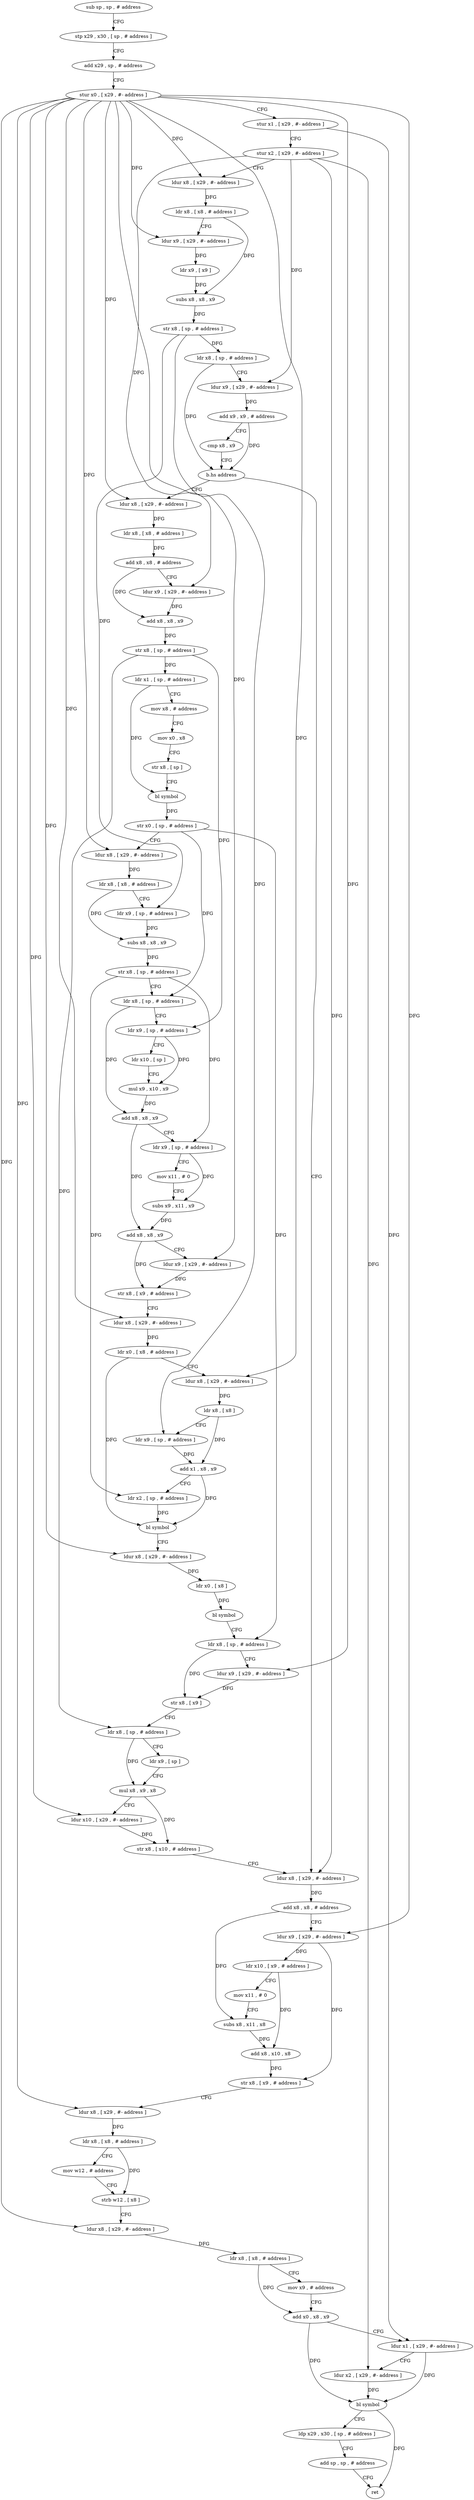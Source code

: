digraph "func" {
"4203892" [label = "sub sp , sp , # address" ]
"4203896" [label = "stp x29 , x30 , [ sp , # address ]" ]
"4203900" [label = "add x29 , sp , # address" ]
"4203904" [label = "stur x0 , [ x29 , #- address ]" ]
"4203908" [label = "stur x1 , [ x29 , #- address ]" ]
"4203912" [label = "stur x2 , [ x29 , #- address ]" ]
"4203916" [label = "ldur x8 , [ x29 , #- address ]" ]
"4203920" [label = "ldr x8 , [ x8 , # address ]" ]
"4203924" [label = "ldur x9 , [ x29 , #- address ]" ]
"4203928" [label = "ldr x9 , [ x9 ]" ]
"4203932" [label = "subs x8 , x8 , x9" ]
"4203936" [label = "str x8 , [ sp , # address ]" ]
"4203940" [label = "ldr x8 , [ sp , # address ]" ]
"4203944" [label = "ldur x9 , [ x29 , #- address ]" ]
"4203948" [label = "add x9 , x9 , # address" ]
"4203952" [label = "cmp x8 , x9" ]
"4203956" [label = "b.hs address" ]
"4204148" [label = "ldur x8 , [ x29 , #- address ]" ]
"4203960" [label = "ldur x8 , [ x29 , #- address ]" ]
"4204152" [label = "add x8 , x8 , # address" ]
"4204156" [label = "ldur x9 , [ x29 , #- address ]" ]
"4204160" [label = "ldr x10 , [ x9 , # address ]" ]
"4204164" [label = "mov x11 , # 0" ]
"4204168" [label = "subs x8 , x11 , x8" ]
"4204172" [label = "add x8 , x10 , x8" ]
"4204176" [label = "str x8 , [ x9 , # address ]" ]
"4204180" [label = "ldur x8 , [ x29 , #- address ]" ]
"4204184" [label = "ldr x8 , [ x8 , # address ]" ]
"4204188" [label = "mov w12 , # address" ]
"4204192" [label = "strb w12 , [ x8 ]" ]
"4204196" [label = "ldur x8 , [ x29 , #- address ]" ]
"4204200" [label = "ldr x8 , [ x8 , # address ]" ]
"4204204" [label = "mov x9 , # address" ]
"4204208" [label = "add x0 , x8 , x9" ]
"4204212" [label = "ldur x1 , [ x29 , #- address ]" ]
"4204216" [label = "ldur x2 , [ x29 , #- address ]" ]
"4204220" [label = "bl symbol" ]
"4204224" [label = "ldp x29 , x30 , [ sp , # address ]" ]
"4204228" [label = "add sp , sp , # address" ]
"4204232" [label = "ret" ]
"4203964" [label = "ldr x8 , [ x8 , # address ]" ]
"4203968" [label = "add x8 , x8 , # address" ]
"4203972" [label = "ldur x9 , [ x29 , #- address ]" ]
"4203976" [label = "add x8 , x8 , x9" ]
"4203980" [label = "str x8 , [ sp , # address ]" ]
"4203984" [label = "ldr x1 , [ sp , # address ]" ]
"4203988" [label = "mov x8 , # address" ]
"4203992" [label = "mov x0 , x8" ]
"4203996" [label = "str x8 , [ sp ]" ]
"4204000" [label = "bl symbol" ]
"4204004" [label = "str x0 , [ sp , # address ]" ]
"4204008" [label = "ldur x8 , [ x29 , #- address ]" ]
"4204012" [label = "ldr x8 , [ x8 , # address ]" ]
"4204016" [label = "ldr x9 , [ sp , # address ]" ]
"4204020" [label = "subs x8 , x8 , x9" ]
"4204024" [label = "str x8 , [ sp , # address ]" ]
"4204028" [label = "ldr x8 , [ sp , # address ]" ]
"4204032" [label = "ldr x9 , [ sp , # address ]" ]
"4204036" [label = "ldr x10 , [ sp ]" ]
"4204040" [label = "mul x9 , x10 , x9" ]
"4204044" [label = "add x8 , x8 , x9" ]
"4204048" [label = "ldr x9 , [ sp , # address ]" ]
"4204052" [label = "mov x11 , # 0" ]
"4204056" [label = "subs x9 , x11 , x9" ]
"4204060" [label = "add x8 , x8 , x9" ]
"4204064" [label = "ldur x9 , [ x29 , #- address ]" ]
"4204068" [label = "str x8 , [ x9 , # address ]" ]
"4204072" [label = "ldur x8 , [ x29 , #- address ]" ]
"4204076" [label = "ldr x0 , [ x8 , # address ]" ]
"4204080" [label = "ldur x8 , [ x29 , #- address ]" ]
"4204084" [label = "ldr x8 , [ x8 ]" ]
"4204088" [label = "ldr x9 , [ sp , # address ]" ]
"4204092" [label = "add x1 , x8 , x9" ]
"4204096" [label = "ldr x2 , [ sp , # address ]" ]
"4204100" [label = "bl symbol" ]
"4204104" [label = "ldur x8 , [ x29 , #- address ]" ]
"4204108" [label = "ldr x0 , [ x8 ]" ]
"4204112" [label = "bl symbol" ]
"4204116" [label = "ldr x8 , [ sp , # address ]" ]
"4204120" [label = "ldur x9 , [ x29 , #- address ]" ]
"4204124" [label = "str x8 , [ x9 ]" ]
"4204128" [label = "ldr x8 , [ sp , # address ]" ]
"4204132" [label = "ldr x9 , [ sp ]" ]
"4204136" [label = "mul x8 , x9 , x8" ]
"4204140" [label = "ldur x10 , [ x29 , #- address ]" ]
"4204144" [label = "str x8 , [ x10 , # address ]" ]
"4203892" -> "4203896" [ label = "CFG" ]
"4203896" -> "4203900" [ label = "CFG" ]
"4203900" -> "4203904" [ label = "CFG" ]
"4203904" -> "4203908" [ label = "CFG" ]
"4203904" -> "4203916" [ label = "DFG" ]
"4203904" -> "4203924" [ label = "DFG" ]
"4203904" -> "4204156" [ label = "DFG" ]
"4203904" -> "4204180" [ label = "DFG" ]
"4203904" -> "4204196" [ label = "DFG" ]
"4203904" -> "4203960" [ label = "DFG" ]
"4203904" -> "4204008" [ label = "DFG" ]
"4203904" -> "4204064" [ label = "DFG" ]
"4203904" -> "4204072" [ label = "DFG" ]
"4203904" -> "4204080" [ label = "DFG" ]
"4203904" -> "4204104" [ label = "DFG" ]
"4203904" -> "4204120" [ label = "DFG" ]
"4203904" -> "4204140" [ label = "DFG" ]
"4203908" -> "4203912" [ label = "CFG" ]
"4203908" -> "4204212" [ label = "DFG" ]
"4203912" -> "4203916" [ label = "CFG" ]
"4203912" -> "4203944" [ label = "DFG" ]
"4203912" -> "4204148" [ label = "DFG" ]
"4203912" -> "4204216" [ label = "DFG" ]
"4203912" -> "4203972" [ label = "DFG" ]
"4203916" -> "4203920" [ label = "DFG" ]
"4203920" -> "4203924" [ label = "CFG" ]
"4203920" -> "4203932" [ label = "DFG" ]
"4203924" -> "4203928" [ label = "DFG" ]
"4203928" -> "4203932" [ label = "DFG" ]
"4203932" -> "4203936" [ label = "DFG" ]
"4203936" -> "4203940" [ label = "DFG" ]
"4203936" -> "4204016" [ label = "DFG" ]
"4203936" -> "4204088" [ label = "DFG" ]
"4203940" -> "4203944" [ label = "CFG" ]
"4203940" -> "4203956" [ label = "DFG" ]
"4203944" -> "4203948" [ label = "DFG" ]
"4203948" -> "4203952" [ label = "CFG" ]
"4203948" -> "4203956" [ label = "DFG" ]
"4203952" -> "4203956" [ label = "CFG" ]
"4203956" -> "4204148" [ label = "CFG" ]
"4203956" -> "4203960" [ label = "CFG" ]
"4204148" -> "4204152" [ label = "DFG" ]
"4203960" -> "4203964" [ label = "DFG" ]
"4204152" -> "4204156" [ label = "CFG" ]
"4204152" -> "4204168" [ label = "DFG" ]
"4204156" -> "4204160" [ label = "DFG" ]
"4204156" -> "4204176" [ label = "DFG" ]
"4204160" -> "4204164" [ label = "CFG" ]
"4204160" -> "4204172" [ label = "DFG" ]
"4204164" -> "4204168" [ label = "CFG" ]
"4204168" -> "4204172" [ label = "DFG" ]
"4204172" -> "4204176" [ label = "DFG" ]
"4204176" -> "4204180" [ label = "CFG" ]
"4204180" -> "4204184" [ label = "DFG" ]
"4204184" -> "4204188" [ label = "CFG" ]
"4204184" -> "4204192" [ label = "DFG" ]
"4204188" -> "4204192" [ label = "CFG" ]
"4204192" -> "4204196" [ label = "CFG" ]
"4204196" -> "4204200" [ label = "DFG" ]
"4204200" -> "4204204" [ label = "CFG" ]
"4204200" -> "4204208" [ label = "DFG" ]
"4204204" -> "4204208" [ label = "CFG" ]
"4204208" -> "4204212" [ label = "CFG" ]
"4204208" -> "4204220" [ label = "DFG" ]
"4204212" -> "4204216" [ label = "CFG" ]
"4204212" -> "4204220" [ label = "DFG" ]
"4204216" -> "4204220" [ label = "DFG" ]
"4204220" -> "4204224" [ label = "CFG" ]
"4204220" -> "4204232" [ label = "DFG" ]
"4204224" -> "4204228" [ label = "CFG" ]
"4204228" -> "4204232" [ label = "CFG" ]
"4203964" -> "4203968" [ label = "DFG" ]
"4203968" -> "4203972" [ label = "CFG" ]
"4203968" -> "4203976" [ label = "DFG" ]
"4203972" -> "4203976" [ label = "DFG" ]
"4203976" -> "4203980" [ label = "DFG" ]
"4203980" -> "4203984" [ label = "DFG" ]
"4203980" -> "4204032" [ label = "DFG" ]
"4203980" -> "4204128" [ label = "DFG" ]
"4203984" -> "4203988" [ label = "CFG" ]
"4203984" -> "4204000" [ label = "DFG" ]
"4203988" -> "4203992" [ label = "CFG" ]
"4203992" -> "4203996" [ label = "CFG" ]
"4203996" -> "4204000" [ label = "CFG" ]
"4204000" -> "4204004" [ label = "DFG" ]
"4204004" -> "4204008" [ label = "CFG" ]
"4204004" -> "4204028" [ label = "DFG" ]
"4204004" -> "4204116" [ label = "DFG" ]
"4204008" -> "4204012" [ label = "DFG" ]
"4204012" -> "4204016" [ label = "CFG" ]
"4204012" -> "4204020" [ label = "DFG" ]
"4204016" -> "4204020" [ label = "DFG" ]
"4204020" -> "4204024" [ label = "DFG" ]
"4204024" -> "4204028" [ label = "CFG" ]
"4204024" -> "4204048" [ label = "DFG" ]
"4204024" -> "4204096" [ label = "DFG" ]
"4204028" -> "4204032" [ label = "CFG" ]
"4204028" -> "4204044" [ label = "DFG" ]
"4204032" -> "4204036" [ label = "CFG" ]
"4204032" -> "4204040" [ label = "DFG" ]
"4204036" -> "4204040" [ label = "CFG" ]
"4204040" -> "4204044" [ label = "DFG" ]
"4204044" -> "4204048" [ label = "CFG" ]
"4204044" -> "4204060" [ label = "DFG" ]
"4204048" -> "4204052" [ label = "CFG" ]
"4204048" -> "4204056" [ label = "DFG" ]
"4204052" -> "4204056" [ label = "CFG" ]
"4204056" -> "4204060" [ label = "DFG" ]
"4204060" -> "4204064" [ label = "CFG" ]
"4204060" -> "4204068" [ label = "DFG" ]
"4204064" -> "4204068" [ label = "DFG" ]
"4204068" -> "4204072" [ label = "CFG" ]
"4204072" -> "4204076" [ label = "DFG" ]
"4204076" -> "4204080" [ label = "CFG" ]
"4204076" -> "4204100" [ label = "DFG" ]
"4204080" -> "4204084" [ label = "DFG" ]
"4204084" -> "4204088" [ label = "CFG" ]
"4204084" -> "4204092" [ label = "DFG" ]
"4204088" -> "4204092" [ label = "DFG" ]
"4204092" -> "4204096" [ label = "CFG" ]
"4204092" -> "4204100" [ label = "DFG" ]
"4204096" -> "4204100" [ label = "DFG" ]
"4204100" -> "4204104" [ label = "CFG" ]
"4204104" -> "4204108" [ label = "DFG" ]
"4204108" -> "4204112" [ label = "DFG" ]
"4204112" -> "4204116" [ label = "CFG" ]
"4204116" -> "4204120" [ label = "CFG" ]
"4204116" -> "4204124" [ label = "DFG" ]
"4204120" -> "4204124" [ label = "DFG" ]
"4204124" -> "4204128" [ label = "CFG" ]
"4204128" -> "4204132" [ label = "CFG" ]
"4204128" -> "4204136" [ label = "DFG" ]
"4204132" -> "4204136" [ label = "CFG" ]
"4204136" -> "4204140" [ label = "CFG" ]
"4204136" -> "4204144" [ label = "DFG" ]
"4204140" -> "4204144" [ label = "DFG" ]
"4204144" -> "4204148" [ label = "CFG" ]
}
